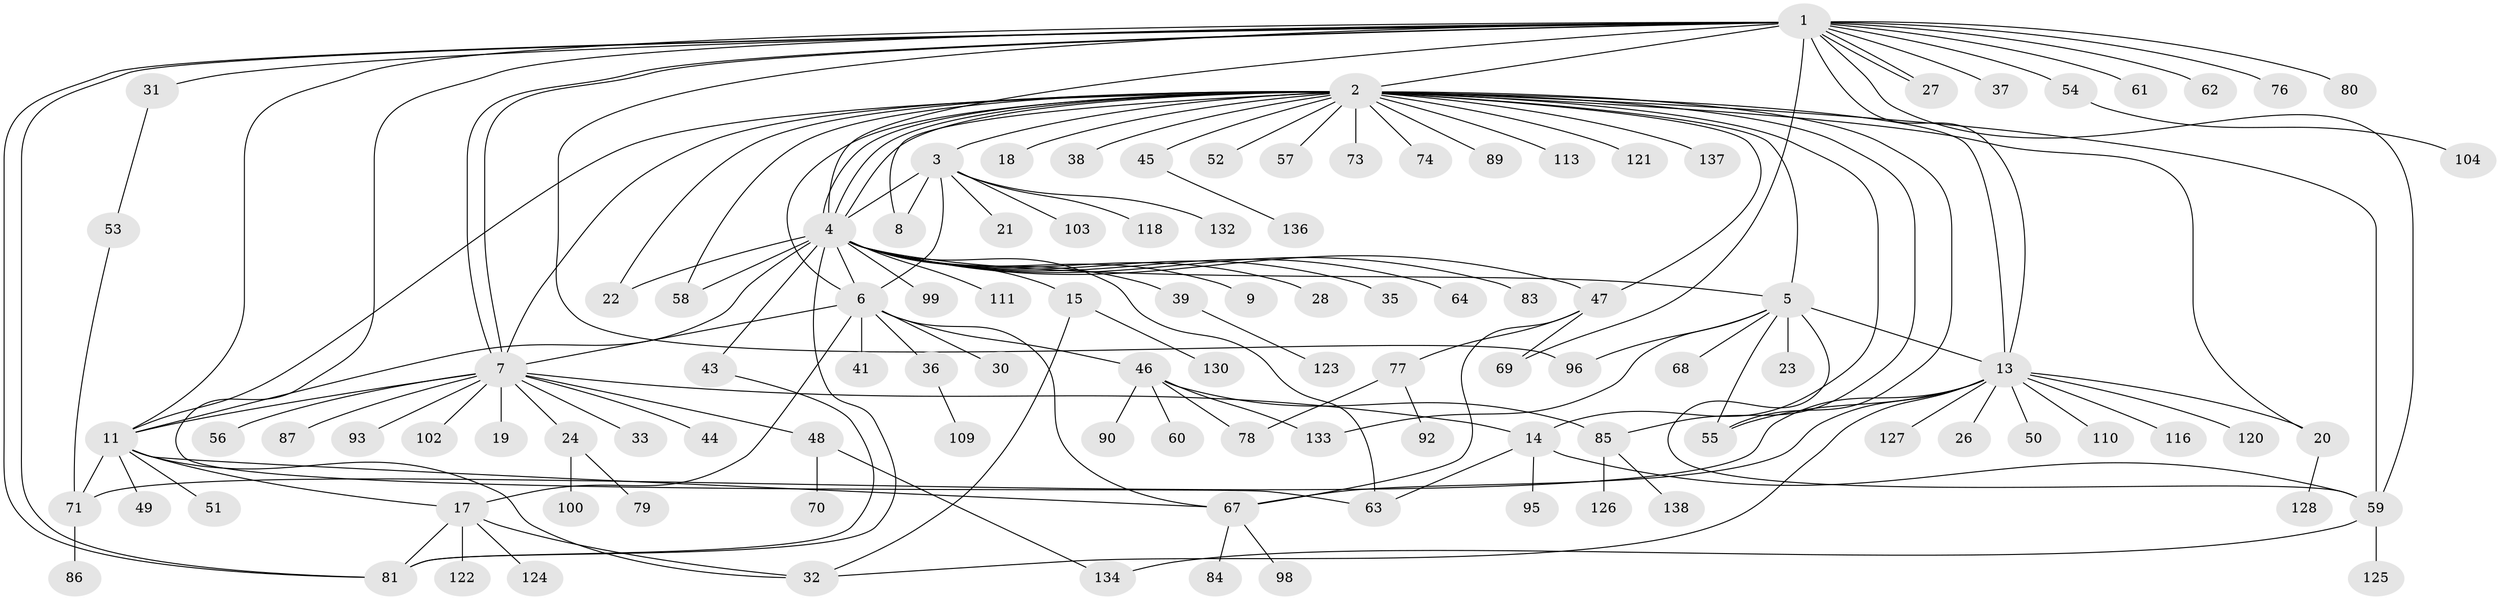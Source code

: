 // Generated by graph-tools (version 1.1) at 2025/23/03/03/25 07:23:52]
// undirected, 108 vertices, 155 edges
graph export_dot {
graph [start="1"]
  node [color=gray90,style=filled];
  1 [super="+108"];
  2 [super="+10"];
  3 [super="+12"];
  4 [super="+40"];
  5 [super="+34"];
  6 [super="+16"];
  7 [super="+25"];
  8;
  9 [super="+88"];
  11 [super="+114"];
  13 [super="+42"];
  14 [super="+91"];
  15 [super="+97"];
  17 [super="+119"];
  18;
  19;
  20 [super="+107"];
  21;
  22;
  23;
  24;
  26 [super="+29"];
  27;
  28;
  30;
  31;
  32 [super="+105"];
  33;
  35;
  36 [super="+72"];
  37;
  38;
  39 [super="+75"];
  41 [super="+131"];
  43;
  44;
  45;
  46 [super="+65"];
  47 [super="+112"];
  48;
  49;
  50 [super="+82"];
  51;
  52;
  53 [super="+117"];
  54;
  55 [super="+106"];
  56;
  57;
  58 [super="+66"];
  59 [super="+94"];
  60;
  61;
  62;
  63;
  64;
  67;
  68;
  69 [super="+115"];
  70;
  71;
  73;
  74;
  76;
  77 [super="+101"];
  78 [super="+129"];
  79;
  80;
  81 [super="+135"];
  83;
  84;
  85;
  86;
  87;
  89;
  90;
  92;
  93;
  95;
  96;
  98;
  99;
  100;
  102;
  103;
  104;
  109;
  110;
  111;
  113;
  116;
  118;
  120;
  121;
  122;
  123;
  124;
  125;
  126;
  127;
  128;
  130;
  132;
  133;
  134;
  136;
  137;
  138;
  1 -- 2;
  1 -- 4;
  1 -- 7;
  1 -- 7;
  1 -- 11;
  1 -- 13;
  1 -- 27;
  1 -- 27;
  1 -- 31;
  1 -- 37;
  1 -- 54;
  1 -- 59;
  1 -- 61;
  1 -- 62;
  1 -- 63;
  1 -- 69;
  1 -- 76;
  1 -- 80;
  1 -- 81;
  1 -- 81;
  1 -- 96;
  2 -- 3;
  2 -- 4;
  2 -- 4;
  2 -- 4;
  2 -- 6;
  2 -- 7;
  2 -- 14;
  2 -- 18;
  2 -- 20;
  2 -- 22;
  2 -- 38;
  2 -- 45;
  2 -- 47;
  2 -- 57;
  2 -- 58;
  2 -- 59 [weight=2];
  2 -- 85;
  2 -- 89;
  2 -- 113;
  2 -- 121;
  2 -- 137;
  2 -- 5;
  2 -- 8;
  2 -- 73;
  2 -- 74;
  2 -- 11;
  2 -- 52;
  2 -- 13;
  2 -- 55;
  3 -- 6;
  3 -- 8;
  3 -- 21;
  3 -- 103;
  3 -- 118;
  3 -- 132;
  3 -- 4;
  4 -- 5;
  4 -- 6;
  4 -- 9 [weight=2];
  4 -- 11;
  4 -- 15;
  4 -- 22;
  4 -- 28;
  4 -- 35;
  4 -- 39;
  4 -- 43;
  4 -- 47;
  4 -- 58 [weight=2];
  4 -- 63;
  4 -- 81;
  4 -- 83;
  4 -- 99;
  4 -- 111;
  4 -- 64;
  5 -- 23;
  5 -- 68;
  5 -- 96;
  5 -- 133 [weight=2];
  5 -- 13;
  5 -- 55;
  5 -- 59;
  6 -- 7;
  6 -- 30;
  6 -- 36;
  6 -- 41;
  6 -- 46;
  6 -- 67;
  6 -- 17;
  7 -- 11;
  7 -- 14;
  7 -- 19;
  7 -- 24;
  7 -- 33;
  7 -- 48;
  7 -- 56;
  7 -- 87;
  7 -- 93;
  7 -- 102;
  7 -- 44;
  11 -- 17;
  11 -- 32;
  11 -- 49;
  11 -- 51;
  11 -- 67;
  11 -- 71;
  13 -- 20;
  13 -- 26;
  13 -- 67;
  13 -- 116;
  13 -- 120;
  13 -- 127;
  13 -- 71;
  13 -- 110;
  13 -- 50;
  13 -- 55;
  13 -- 32;
  14 -- 59;
  14 -- 95;
  14 -- 63;
  15 -- 32;
  15 -- 130;
  17 -- 81;
  17 -- 32;
  17 -- 122;
  17 -- 124;
  20 -- 128;
  24 -- 79;
  24 -- 100;
  31 -- 53;
  36 -- 109;
  39 -- 123;
  43 -- 81;
  45 -- 136;
  46 -- 60;
  46 -- 85;
  46 -- 90;
  46 -- 133;
  46 -- 78;
  47 -- 77;
  47 -- 69;
  47 -- 67;
  48 -- 70;
  48 -- 134;
  53 -- 71;
  54 -- 104;
  59 -- 125;
  59 -- 134;
  67 -- 84;
  67 -- 98;
  71 -- 86;
  77 -- 78;
  77 -- 92;
  85 -- 126;
  85 -- 138;
}
